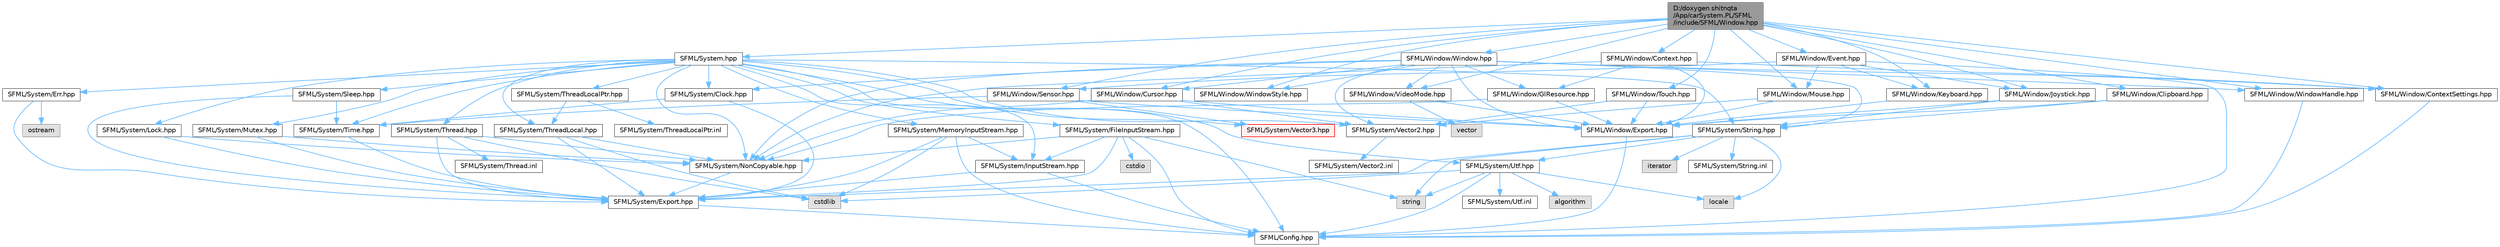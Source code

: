 digraph "D:/doxygen shitnqta/App/carSystem.PL/SFML/include/SFML/Window.hpp"
{
 // INTERACTIVE_SVG=YES
 // LATEX_PDF_SIZE
  bgcolor="transparent";
  edge [fontname=Helvetica,fontsize=10,labelfontname=Helvetica,labelfontsize=10];
  node [fontname=Helvetica,fontsize=10,shape=box,height=0.2,width=0.4];
  Node1 [id="Node000001",label="D:/doxygen shitnqta\l/App/carSystem.PL/SFML\l/include/SFML/Window.hpp",height=0.2,width=0.4,color="gray40", fillcolor="grey60", style="filled", fontcolor="black",tooltip=" "];
  Node1 -> Node2 [id="edge1_Node000001_Node000002",color="steelblue1",style="solid",tooltip=" "];
  Node2 [id="Node000002",label="SFML/System.hpp",height=0.2,width=0.4,color="grey40", fillcolor="white", style="filled",URL="$a00566.html",tooltip=" "];
  Node2 -> Node3 [id="edge2_Node000002_Node000003",color="steelblue1",style="solid",tooltip=" "];
  Node3 [id="Node000003",label="SFML/Config.hpp",height=0.2,width=0.4,color="grey40", fillcolor="white", style="filled",URL="$a00359.html",tooltip=" "];
  Node2 -> Node4 [id="edge3_Node000002_Node000004",color="steelblue1",style="solid",tooltip=" "];
  Node4 [id="Node000004",label="SFML/System/Clock.hpp",height=0.2,width=0.4,color="grey40", fillcolor="white", style="filled",URL="$a00494.html",tooltip=" "];
  Node4 -> Node5 [id="edge4_Node000004_Node000005",color="steelblue1",style="solid",tooltip=" "];
  Node5 [id="Node000005",label="SFML/System/Export.hpp",height=0.2,width=0.4,color="grey40", fillcolor="white", style="filled",URL="$a02212.html",tooltip=" "];
  Node5 -> Node3 [id="edge5_Node000005_Node000003",color="steelblue1",style="solid",tooltip=" "];
  Node4 -> Node6 [id="edge6_Node000004_Node000006",color="steelblue1",style="solid",tooltip=" "];
  Node6 [id="Node000006",label="SFML/System/Time.hpp",height=0.2,width=0.4,color="grey40", fillcolor="white", style="filled",URL="$a00545.html",tooltip=" "];
  Node6 -> Node5 [id="edge7_Node000006_Node000005",color="steelblue1",style="solid",tooltip=" "];
  Node2 -> Node7 [id="edge8_Node000002_Node000007",color="steelblue1",style="solid",tooltip=" "];
  Node7 [id="Node000007",label="SFML/System/Err.hpp",height=0.2,width=0.4,color="grey40", fillcolor="white", style="filled",URL="$a00497.html",tooltip=" "];
  Node7 -> Node5 [id="edge9_Node000007_Node000005",color="steelblue1",style="solid",tooltip=" "];
  Node7 -> Node8 [id="edge10_Node000007_Node000008",color="steelblue1",style="solid",tooltip=" "];
  Node8 [id="Node000008",label="ostream",height=0.2,width=0.4,color="grey60", fillcolor="#E0E0E0", style="filled",tooltip=" "];
  Node2 -> Node9 [id="edge11_Node000002_Node000009",color="steelblue1",style="solid",tooltip=" "];
  Node9 [id="Node000009",label="SFML/System/FileInputStream.hpp",height=0.2,width=0.4,color="grey40", fillcolor="white", style="filled",URL="$a00500.html",tooltip=" "];
  Node9 -> Node3 [id="edge12_Node000009_Node000003",color="steelblue1",style="solid",tooltip=" "];
  Node9 -> Node5 [id="edge13_Node000009_Node000005",color="steelblue1",style="solid",tooltip=" "];
  Node9 -> Node10 [id="edge14_Node000009_Node000010",color="steelblue1",style="solid",tooltip=" "];
  Node10 [id="Node000010",label="SFML/System/InputStream.hpp",height=0.2,width=0.4,color="grey40", fillcolor="white", style="filled",URL="$a00503.html",tooltip=" "];
  Node10 -> Node3 [id="edge15_Node000010_Node000003",color="steelblue1",style="solid",tooltip=" "];
  Node10 -> Node5 [id="edge16_Node000010_Node000005",color="steelblue1",style="solid",tooltip=" "];
  Node9 -> Node11 [id="edge17_Node000009_Node000011",color="steelblue1",style="solid",tooltip=" "];
  Node11 [id="Node000011",label="SFML/System/NonCopyable.hpp",height=0.2,width=0.4,color="grey40", fillcolor="white", style="filled",URL="$a00518.html",tooltip=" "];
  Node11 -> Node5 [id="edge18_Node000011_Node000005",color="steelblue1",style="solid",tooltip=" "];
  Node9 -> Node12 [id="edge19_Node000009_Node000012",color="steelblue1",style="solid",tooltip=" "];
  Node12 [id="Node000012",label="cstdio",height=0.2,width=0.4,color="grey60", fillcolor="#E0E0E0", style="filled",tooltip=" "];
  Node9 -> Node13 [id="edge20_Node000009_Node000013",color="steelblue1",style="solid",tooltip=" "];
  Node13 [id="Node000013",label="string",height=0.2,width=0.4,color="grey60", fillcolor="#E0E0E0", style="filled",tooltip=" "];
  Node2 -> Node10 [id="edge21_Node000002_Node000010",color="steelblue1",style="solid",tooltip=" "];
  Node2 -> Node14 [id="edge22_Node000002_Node000014",color="steelblue1",style="solid",tooltip=" "];
  Node14 [id="Node000014",label="SFML/System/Lock.hpp",height=0.2,width=0.4,color="grey40", fillcolor="white", style="filled",URL="$a00506.html",tooltip=" "];
  Node14 -> Node5 [id="edge23_Node000014_Node000005",color="steelblue1",style="solid",tooltip=" "];
  Node14 -> Node11 [id="edge24_Node000014_Node000011",color="steelblue1",style="solid",tooltip=" "];
  Node2 -> Node15 [id="edge25_Node000002_Node000015",color="steelblue1",style="solid",tooltip=" "];
  Node15 [id="Node000015",label="SFML/System/MemoryInputStream.hpp",height=0.2,width=0.4,color="grey40", fillcolor="white", style="filled",URL="$a00509.html",tooltip=" "];
  Node15 -> Node3 [id="edge26_Node000015_Node000003",color="steelblue1",style="solid",tooltip=" "];
  Node15 -> Node10 [id="edge27_Node000015_Node000010",color="steelblue1",style="solid",tooltip=" "];
  Node15 -> Node5 [id="edge28_Node000015_Node000005",color="steelblue1",style="solid",tooltip=" "];
  Node15 -> Node16 [id="edge29_Node000015_Node000016",color="steelblue1",style="solid",tooltip=" "];
  Node16 [id="Node000016",label="cstdlib",height=0.2,width=0.4,color="grey60", fillcolor="#E0E0E0", style="filled",tooltip=" "];
  Node2 -> Node17 [id="edge30_Node000002_Node000017",color="steelblue1",style="solid",tooltip=" "];
  Node17 [id="Node000017",label="SFML/System/Mutex.hpp",height=0.2,width=0.4,color="grey40", fillcolor="white", style="filled",URL="$a00512.html",tooltip=" "];
  Node17 -> Node5 [id="edge31_Node000017_Node000005",color="steelblue1",style="solid",tooltip=" "];
  Node17 -> Node11 [id="edge32_Node000017_Node000011",color="steelblue1",style="solid",tooltip=" "];
  Node2 -> Node11 [id="edge33_Node000002_Node000011",color="steelblue1",style="solid",tooltip=" "];
  Node2 -> Node18 [id="edge34_Node000002_Node000018",color="steelblue1",style="solid",tooltip=" "];
  Node18 [id="Node000018",label="SFML/System/Sleep.hpp",height=0.2,width=0.4,color="grey40", fillcolor="white", style="filled",URL="$a00521.html",tooltip=" "];
  Node18 -> Node5 [id="edge35_Node000018_Node000005",color="steelblue1",style="solid",tooltip=" "];
  Node18 -> Node6 [id="edge36_Node000018_Node000006",color="steelblue1",style="solid",tooltip=" "];
  Node2 -> Node19 [id="edge37_Node000002_Node000019",color="steelblue1",style="solid",tooltip=" "];
  Node19 [id="Node000019",label="SFML/System/String.hpp",height=0.2,width=0.4,color="grey40", fillcolor="white", style="filled",URL="$a00524.html",tooltip=" "];
  Node19 -> Node5 [id="edge38_Node000019_Node000005",color="steelblue1",style="solid",tooltip=" "];
  Node19 -> Node20 [id="edge39_Node000019_Node000020",color="steelblue1",style="solid",tooltip=" "];
  Node20 [id="Node000020",label="SFML/System/Utf.hpp",height=0.2,width=0.4,color="grey40", fillcolor="white", style="filled",URL="$a00548.html",tooltip=" "];
  Node20 -> Node3 [id="edge40_Node000020_Node000003",color="steelblue1",style="solid",tooltip=" "];
  Node20 -> Node21 [id="edge41_Node000020_Node000021",color="steelblue1",style="solid",tooltip=" "];
  Node21 [id="Node000021",label="algorithm",height=0.2,width=0.4,color="grey60", fillcolor="#E0E0E0", style="filled",tooltip=" "];
  Node20 -> Node22 [id="edge42_Node000020_Node000022",color="steelblue1",style="solid",tooltip=" "];
  Node22 [id="Node000022",label="locale",height=0.2,width=0.4,color="grey60", fillcolor="#E0E0E0", style="filled",tooltip=" "];
  Node20 -> Node13 [id="edge43_Node000020_Node000013",color="steelblue1",style="solid",tooltip=" "];
  Node20 -> Node16 [id="edge44_Node000020_Node000016",color="steelblue1",style="solid",tooltip=" "];
  Node20 -> Node23 [id="edge45_Node000020_Node000023",color="steelblue1",style="solid",tooltip=" "];
  Node23 [id="Node000023",label="SFML/System/Utf.inl",height=0.2,width=0.4,color="grey40", fillcolor="white", style="filled",URL="$a00551.html",tooltip=" "];
  Node19 -> Node24 [id="edge46_Node000019_Node000024",color="steelblue1",style="solid",tooltip=" "];
  Node24 [id="Node000024",label="iterator",height=0.2,width=0.4,color="grey60", fillcolor="#E0E0E0", style="filled",tooltip=" "];
  Node19 -> Node22 [id="edge47_Node000019_Node000022",color="steelblue1",style="solid",tooltip=" "];
  Node19 -> Node13 [id="edge48_Node000019_Node000013",color="steelblue1",style="solid",tooltip=" "];
  Node19 -> Node25 [id="edge49_Node000019_Node000025",color="steelblue1",style="solid",tooltip=" "];
  Node25 [id="Node000025",label="SFML/System/String.inl",height=0.2,width=0.4,color="grey40", fillcolor="white", style="filled",URL="$a00527.html",tooltip=" "];
  Node2 -> Node26 [id="edge50_Node000002_Node000026",color="steelblue1",style="solid",tooltip=" "];
  Node26 [id="Node000026",label="SFML/System/Thread.hpp",height=0.2,width=0.4,color="grey40", fillcolor="white", style="filled",URL="$a00530.html",tooltip=" "];
  Node26 -> Node5 [id="edge51_Node000026_Node000005",color="steelblue1",style="solid",tooltip=" "];
  Node26 -> Node11 [id="edge52_Node000026_Node000011",color="steelblue1",style="solid",tooltip=" "];
  Node26 -> Node16 [id="edge53_Node000026_Node000016",color="steelblue1",style="solid",tooltip=" "];
  Node26 -> Node27 [id="edge54_Node000026_Node000027",color="steelblue1",style="solid",tooltip=" "];
  Node27 [id="Node000027",label="SFML/System/Thread.inl",height=0.2,width=0.4,color="grey40", fillcolor="white", style="filled",URL="$a00533.html",tooltip=" "];
  Node2 -> Node28 [id="edge55_Node000002_Node000028",color="steelblue1",style="solid",tooltip=" "];
  Node28 [id="Node000028",label="SFML/System/ThreadLocal.hpp",height=0.2,width=0.4,color="grey40", fillcolor="white", style="filled",URL="$a00536.html",tooltip=" "];
  Node28 -> Node5 [id="edge56_Node000028_Node000005",color="steelblue1",style="solid",tooltip=" "];
  Node28 -> Node11 [id="edge57_Node000028_Node000011",color="steelblue1",style="solid",tooltip=" "];
  Node28 -> Node16 [id="edge58_Node000028_Node000016",color="steelblue1",style="solid",tooltip=" "];
  Node2 -> Node29 [id="edge59_Node000002_Node000029",color="steelblue1",style="solid",tooltip=" "];
  Node29 [id="Node000029",label="SFML/System/ThreadLocalPtr.hpp",height=0.2,width=0.4,color="grey40", fillcolor="white", style="filled",URL="$a00539.html",tooltip=" "];
  Node29 -> Node28 [id="edge60_Node000029_Node000028",color="steelblue1",style="solid",tooltip=" "];
  Node29 -> Node30 [id="edge61_Node000029_Node000030",color="steelblue1",style="solid",tooltip=" "];
  Node30 [id="Node000030",label="SFML/System/ThreadLocalPtr.inl",height=0.2,width=0.4,color="grey40", fillcolor="white", style="filled",URL="$a00542.html",tooltip=" "];
  Node2 -> Node6 [id="edge62_Node000002_Node000006",color="steelblue1",style="solid",tooltip=" "];
  Node2 -> Node20 [id="edge63_Node000002_Node000020",color="steelblue1",style="solid",tooltip=" "];
  Node2 -> Node31 [id="edge64_Node000002_Node000031",color="steelblue1",style="solid",tooltip=" "];
  Node31 [id="Node000031",label="SFML/System/Vector2.hpp",height=0.2,width=0.4,color="grey40", fillcolor="white", style="filled",URL="$a00554.html",tooltip=" "];
  Node31 -> Node32 [id="edge65_Node000031_Node000032",color="steelblue1",style="solid",tooltip=" "];
  Node32 [id="Node000032",label="SFML/System/Vector2.inl",height=0.2,width=0.4,color="grey40", fillcolor="white", style="filled",URL="$a00557.html",tooltip=" "];
  Node2 -> Node33 [id="edge66_Node000002_Node000033",color="steelblue1",style="solid",tooltip=" "];
  Node33 [id="Node000033",label="SFML/System/Vector3.hpp",height=0.2,width=0.4,color="red", fillcolor="#FFF0F0", style="filled",URL="$a00560.html",tooltip=" "];
  Node1 -> Node35 [id="edge67_Node000001_Node000035",color="steelblue1",style="solid",tooltip=" "];
  Node35 [id="Node000035",label="SFML/Window/Clipboard.hpp",height=0.2,width=0.4,color="grey40", fillcolor="white", style="filled",URL="$a00569.html",tooltip=" "];
  Node35 -> Node36 [id="edge68_Node000035_Node000036",color="steelblue1",style="solid",tooltip=" "];
  Node36 [id="Node000036",label="SFML/Window/Export.hpp",height=0.2,width=0.4,color="grey40", fillcolor="white", style="filled",URL="$a02215.html",tooltip=" "];
  Node36 -> Node3 [id="edge69_Node000036_Node000003",color="steelblue1",style="solid",tooltip=" "];
  Node35 -> Node19 [id="edge70_Node000035_Node000019",color="steelblue1",style="solid",tooltip=" "];
  Node1 -> Node37 [id="edge71_Node000001_Node000037",color="steelblue1",style="solid",tooltip=" "];
  Node37 [id="Node000037",label="SFML/Window/Context.hpp",height=0.2,width=0.4,color="grey40", fillcolor="white", style="filled",URL="$a00572.html",tooltip=" "];
  Node37 -> Node36 [id="edge72_Node000037_Node000036",color="steelblue1",style="solid",tooltip=" "];
  Node37 -> Node38 [id="edge73_Node000037_Node000038",color="steelblue1",style="solid",tooltip=" "];
  Node38 [id="Node000038",label="SFML/Window/GlResource.hpp",height=0.2,width=0.4,color="grey40", fillcolor="white", style="filled",URL="$a00584.html",tooltip=" "];
  Node38 -> Node36 [id="edge74_Node000038_Node000036",color="steelblue1",style="solid",tooltip=" "];
  Node38 -> Node11 [id="edge75_Node000038_Node000011",color="steelblue1",style="solid",tooltip=" "];
  Node37 -> Node39 [id="edge76_Node000037_Node000039",color="steelblue1",style="solid",tooltip=" "];
  Node39 [id="Node000039",label="SFML/Window/ContextSettings.hpp",height=0.2,width=0.4,color="grey40", fillcolor="white", style="filled",URL="$a00575.html",tooltip=" "];
  Node39 -> Node3 [id="edge77_Node000039_Node000003",color="steelblue1",style="solid",tooltip=" "];
  Node37 -> Node11 [id="edge78_Node000037_Node000011",color="steelblue1",style="solid",tooltip=" "];
  Node1 -> Node39 [id="edge79_Node000001_Node000039",color="steelblue1",style="solid",tooltip=" "];
  Node1 -> Node40 [id="edge80_Node000001_Node000040",color="steelblue1",style="solid",tooltip=" "];
  Node40 [id="Node000040",label="SFML/Window/Cursor.hpp",height=0.2,width=0.4,color="grey40", fillcolor="white", style="filled",URL="$a00578.html",tooltip=" "];
  Node40 -> Node36 [id="edge81_Node000040_Node000036",color="steelblue1",style="solid",tooltip=" "];
  Node40 -> Node11 [id="edge82_Node000040_Node000011",color="steelblue1",style="solid",tooltip=" "];
  Node40 -> Node31 [id="edge83_Node000040_Node000031",color="steelblue1",style="solid",tooltip=" "];
  Node1 -> Node41 [id="edge84_Node000001_Node000041",color="steelblue1",style="solid",tooltip=" "];
  Node41 [id="Node000041",label="SFML/Window/Event.hpp",height=0.2,width=0.4,color="grey40", fillcolor="white", style="filled",URL="$a00581.html",tooltip=" "];
  Node41 -> Node3 [id="edge85_Node000041_Node000003",color="steelblue1",style="solid",tooltip=" "];
  Node41 -> Node42 [id="edge86_Node000041_Node000042",color="steelblue1",style="solid",tooltip=" "];
  Node42 [id="Node000042",label="SFML/Window/Joystick.hpp",height=0.2,width=0.4,color="grey40", fillcolor="white", style="filled",URL="$a00587.html",tooltip=" "];
  Node42 -> Node36 [id="edge87_Node000042_Node000036",color="steelblue1",style="solid",tooltip=" "];
  Node42 -> Node19 [id="edge88_Node000042_Node000019",color="steelblue1",style="solid",tooltip=" "];
  Node41 -> Node43 [id="edge89_Node000041_Node000043",color="steelblue1",style="solid",tooltip=" "];
  Node43 [id="Node000043",label="SFML/Window/Keyboard.hpp",height=0.2,width=0.4,color="grey40", fillcolor="white", style="filled",URL="$a00590.html",tooltip=" "];
  Node43 -> Node36 [id="edge90_Node000043_Node000036",color="steelblue1",style="solid",tooltip=" "];
  Node41 -> Node44 [id="edge91_Node000041_Node000044",color="steelblue1",style="solid",tooltip=" "];
  Node44 [id="Node000044",label="SFML/Window/Mouse.hpp",height=0.2,width=0.4,color="grey40", fillcolor="white", style="filled",URL="$a00593.html",tooltip=" "];
  Node44 -> Node36 [id="edge92_Node000044_Node000036",color="steelblue1",style="solid",tooltip=" "];
  Node44 -> Node31 [id="edge93_Node000044_Node000031",color="steelblue1",style="solid",tooltip=" "];
  Node41 -> Node45 [id="edge94_Node000041_Node000045",color="steelblue1",style="solid",tooltip=" "];
  Node45 [id="Node000045",label="SFML/Window/Sensor.hpp",height=0.2,width=0.4,color="grey40", fillcolor="white", style="filled",URL="$a00596.html",tooltip=" "];
  Node45 -> Node36 [id="edge95_Node000045_Node000036",color="steelblue1",style="solid",tooltip=" "];
  Node45 -> Node33 [id="edge96_Node000045_Node000033",color="steelblue1",style="solid",tooltip=" "];
  Node45 -> Node6 [id="edge97_Node000045_Node000006",color="steelblue1",style="solid",tooltip=" "];
  Node1 -> Node42 [id="edge98_Node000001_Node000042",color="steelblue1",style="solid",tooltip=" "];
  Node1 -> Node43 [id="edge99_Node000001_Node000043",color="steelblue1",style="solid",tooltip=" "];
  Node1 -> Node44 [id="edge100_Node000001_Node000044",color="steelblue1",style="solid",tooltip=" "];
  Node1 -> Node45 [id="edge101_Node000001_Node000045",color="steelblue1",style="solid",tooltip=" "];
  Node1 -> Node46 [id="edge102_Node000001_Node000046",color="steelblue1",style="solid",tooltip=" "];
  Node46 [id="Node000046",label="SFML/Window/Touch.hpp",height=0.2,width=0.4,color="grey40", fillcolor="white", style="filled",URL="$a00599.html",tooltip=" "];
  Node46 -> Node36 [id="edge103_Node000046_Node000036",color="steelblue1",style="solid",tooltip=" "];
  Node46 -> Node31 [id="edge104_Node000046_Node000031",color="steelblue1",style="solid",tooltip=" "];
  Node1 -> Node47 [id="edge105_Node000001_Node000047",color="steelblue1",style="solid",tooltip=" "];
  Node47 [id="Node000047",label="SFML/Window/VideoMode.hpp",height=0.2,width=0.4,color="grey40", fillcolor="white", style="filled",URL="$a00602.html",tooltip=" "];
  Node47 -> Node36 [id="edge106_Node000047_Node000036",color="steelblue1",style="solid",tooltip=" "];
  Node47 -> Node48 [id="edge107_Node000047_Node000048",color="steelblue1",style="solid",tooltip=" "];
  Node48 [id="Node000048",label="vector",height=0.2,width=0.4,color="grey60", fillcolor="#E0E0E0", style="filled",tooltip=" "];
  Node1 -> Node49 [id="edge108_Node000001_Node000049",color="steelblue1",style="solid",tooltip=" "];
  Node49 [id="Node000049",label="SFML/Window/Window.hpp",height=0.2,width=0.4,color="grey40", fillcolor="white", style="filled",URL="$a02218.html",tooltip=" "];
  Node49 -> Node39 [id="edge109_Node000049_Node000039",color="steelblue1",style="solid",tooltip=" "];
  Node49 -> Node40 [id="edge110_Node000049_Node000040",color="steelblue1",style="solid",tooltip=" "];
  Node49 -> Node36 [id="edge111_Node000049_Node000036",color="steelblue1",style="solid",tooltip=" "];
  Node49 -> Node38 [id="edge112_Node000049_Node000038",color="steelblue1",style="solid",tooltip=" "];
  Node49 -> Node47 [id="edge113_Node000049_Node000047",color="steelblue1",style="solid",tooltip=" "];
  Node49 -> Node50 [id="edge114_Node000049_Node000050",color="steelblue1",style="solid",tooltip=" "];
  Node50 [id="Node000050",label="SFML/Window/WindowHandle.hpp",height=0.2,width=0.4,color="grey40", fillcolor="white", style="filled",URL="$a00608.html",tooltip=" "];
  Node50 -> Node3 [id="edge115_Node000050_Node000003",color="steelblue1",style="solid",tooltip=" "];
  Node49 -> Node51 [id="edge116_Node000049_Node000051",color="steelblue1",style="solid",tooltip=" "];
  Node51 [id="Node000051",label="SFML/Window/WindowStyle.hpp",height=0.2,width=0.4,color="grey40", fillcolor="white", style="filled",URL="$a00611.html",tooltip=" "];
  Node49 -> Node4 [id="edge117_Node000049_Node000004",color="steelblue1",style="solid",tooltip=" "];
  Node49 -> Node11 [id="edge118_Node000049_Node000011",color="steelblue1",style="solid",tooltip=" "];
  Node49 -> Node19 [id="edge119_Node000049_Node000019",color="steelblue1",style="solid",tooltip=" "];
  Node49 -> Node31 [id="edge120_Node000049_Node000031",color="steelblue1",style="solid",tooltip=" "];
  Node1 -> Node50 [id="edge121_Node000001_Node000050",color="steelblue1",style="solid",tooltip=" "];
  Node1 -> Node51 [id="edge122_Node000001_Node000051",color="steelblue1",style="solid",tooltip=" "];
}
